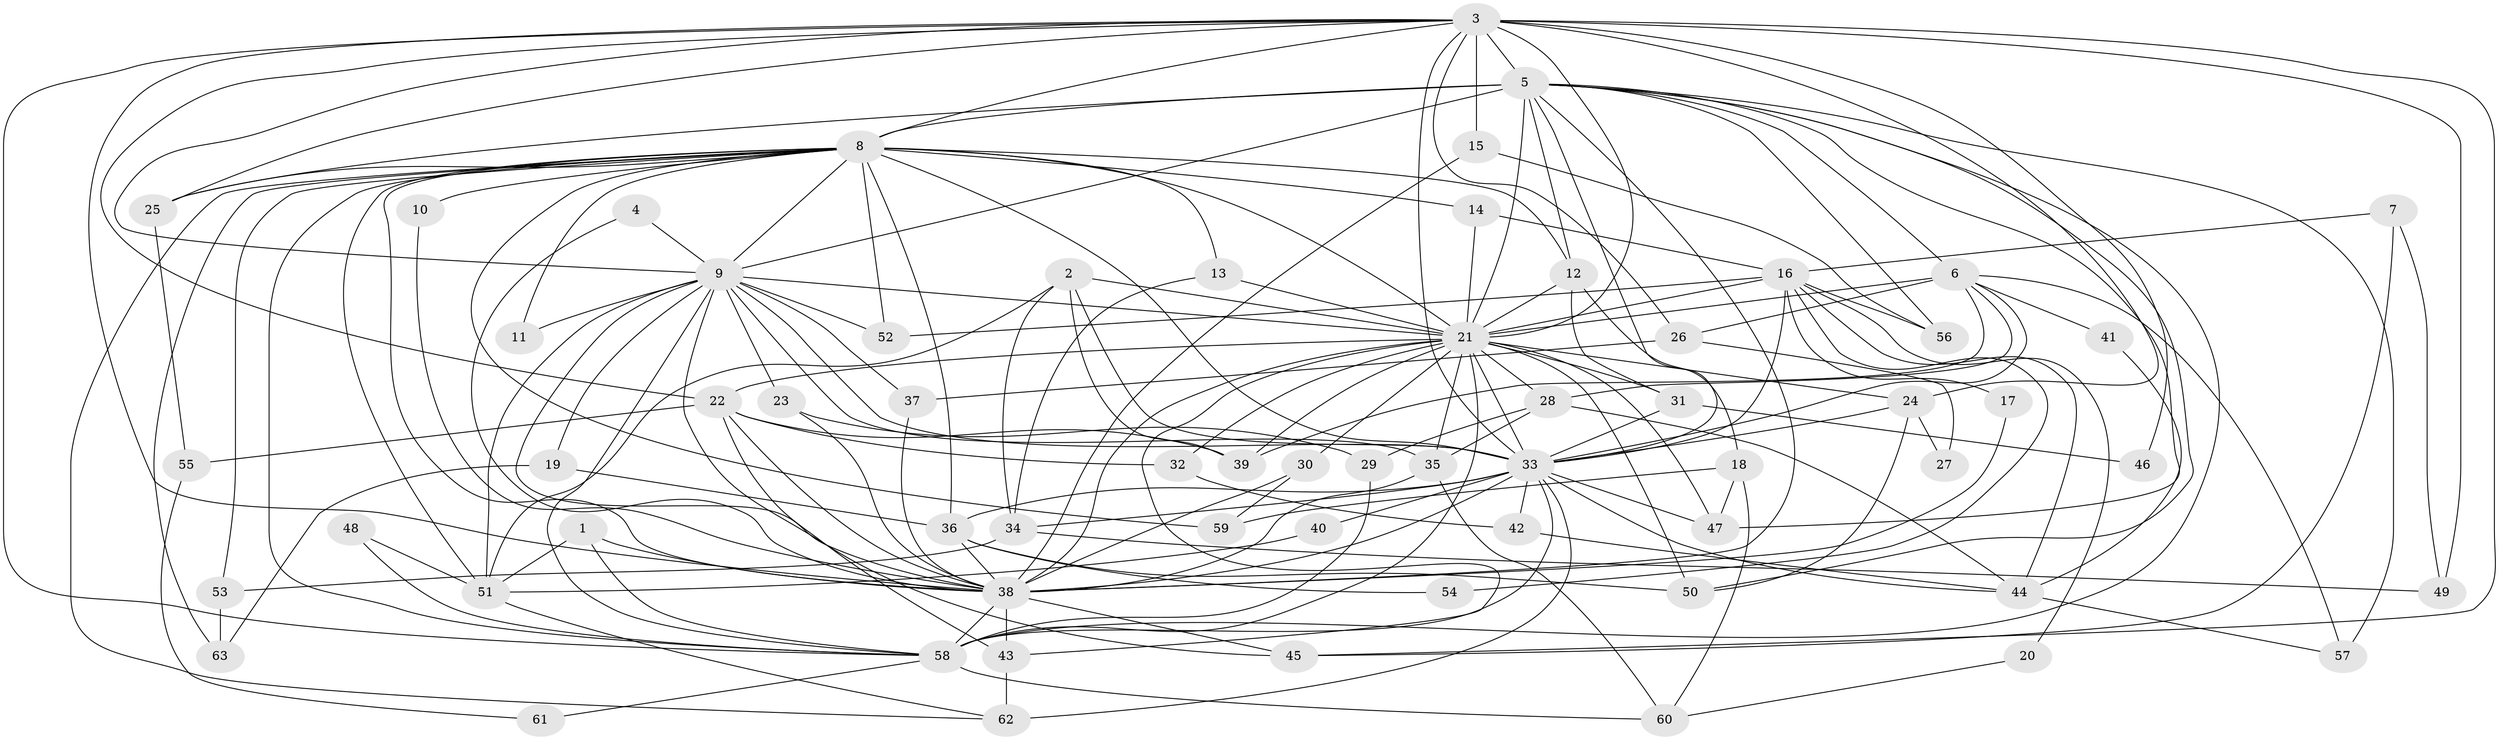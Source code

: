 // original degree distribution, {24: 0.008, 14: 0.008, 22: 0.008, 28: 0.008, 21: 0.008, 26: 0.008, 17: 0.016, 12: 0.008, 30: 0.008, 4: 0.096, 9: 0.008, 2: 0.472, 3: 0.256, 5: 0.04, 10: 0.008, 7: 0.024, 6: 0.016}
// Generated by graph-tools (version 1.1) at 2025/01/03/09/25 03:01:12]
// undirected, 63 vertices, 171 edges
graph export_dot {
graph [start="1"]
  node [color=gray90,style=filled];
  1;
  2;
  3;
  4;
  5;
  6;
  7;
  8;
  9;
  10;
  11;
  12;
  13;
  14;
  15;
  16;
  17;
  18;
  19;
  20;
  21;
  22;
  23;
  24;
  25;
  26;
  27;
  28;
  29;
  30;
  31;
  32;
  33;
  34;
  35;
  36;
  37;
  38;
  39;
  40;
  41;
  42;
  43;
  44;
  45;
  46;
  47;
  48;
  49;
  50;
  51;
  52;
  53;
  54;
  55;
  56;
  57;
  58;
  59;
  60;
  61;
  62;
  63;
  1 -- 38 [weight=1.0];
  1 -- 51 [weight=1.0];
  1 -- 58 [weight=1.0];
  2 -- 21 [weight=1.0];
  2 -- 33 [weight=1.0];
  2 -- 34 [weight=1.0];
  2 -- 39 [weight=1.0];
  2 -- 51 [weight=1.0];
  3 -- 5 [weight=2.0];
  3 -- 8 [weight=1.0];
  3 -- 9 [weight=2.0];
  3 -- 15 [weight=2.0];
  3 -- 21 [weight=3.0];
  3 -- 22 [weight=1.0];
  3 -- 24 [weight=1.0];
  3 -- 25 [weight=1.0];
  3 -- 26 [weight=2.0];
  3 -- 33 [weight=1.0];
  3 -- 38 [weight=1.0];
  3 -- 45 [weight=1.0];
  3 -- 46 [weight=1.0];
  3 -- 49 [weight=1.0];
  3 -- 58 [weight=1.0];
  4 -- 9 [weight=1.0];
  4 -- 38 [weight=1.0];
  5 -- 6 [weight=1.0];
  5 -- 8 [weight=2.0];
  5 -- 9 [weight=1.0];
  5 -- 12 [weight=1.0];
  5 -- 21 [weight=4.0];
  5 -- 25 [weight=1.0];
  5 -- 33 [weight=1.0];
  5 -- 38 [weight=1.0];
  5 -- 47 [weight=1.0];
  5 -- 50 [weight=1.0];
  5 -- 56 [weight=1.0];
  5 -- 57 [weight=1.0];
  5 -- 58 [weight=1.0];
  6 -- 21 [weight=1.0];
  6 -- 26 [weight=3.0];
  6 -- 28 [weight=1.0];
  6 -- 33 [weight=1.0];
  6 -- 39 [weight=1.0];
  6 -- 41 [weight=1.0];
  6 -- 57 [weight=1.0];
  7 -- 16 [weight=1.0];
  7 -- 45 [weight=1.0];
  7 -- 49 [weight=1.0];
  8 -- 9 [weight=1.0];
  8 -- 10 [weight=1.0];
  8 -- 11 [weight=1.0];
  8 -- 12 [weight=1.0];
  8 -- 13 [weight=1.0];
  8 -- 14 [weight=1.0];
  8 -- 21 [weight=4.0];
  8 -- 25 [weight=1.0];
  8 -- 33 [weight=3.0];
  8 -- 36 [weight=1.0];
  8 -- 38 [weight=1.0];
  8 -- 51 [weight=1.0];
  8 -- 52 [weight=1.0];
  8 -- 53 [weight=1.0];
  8 -- 58 [weight=2.0];
  8 -- 59 [weight=1.0];
  8 -- 62 [weight=1.0];
  8 -- 63 [weight=1.0];
  9 -- 11 [weight=1.0];
  9 -- 19 [weight=1.0];
  9 -- 21 [weight=4.0];
  9 -- 23 [weight=1.0];
  9 -- 33 [weight=1.0];
  9 -- 35 [weight=1.0];
  9 -- 37 [weight=1.0];
  9 -- 38 [weight=2.0];
  9 -- 45 [weight=1.0];
  9 -- 51 [weight=1.0];
  9 -- 52 [weight=1.0];
  9 -- 58 [weight=2.0];
  10 -- 38 [weight=1.0];
  12 -- 18 [weight=1.0];
  12 -- 21 [weight=1.0];
  12 -- 31 [weight=1.0];
  13 -- 21 [weight=1.0];
  13 -- 34 [weight=1.0];
  14 -- 16 [weight=1.0];
  14 -- 21 [weight=1.0];
  15 -- 38 [weight=1.0];
  15 -- 56 [weight=1.0];
  16 -- 17 [weight=1.0];
  16 -- 20 [weight=1.0];
  16 -- 21 [weight=1.0];
  16 -- 33 [weight=1.0];
  16 -- 44 [weight=1.0];
  16 -- 52 [weight=1.0];
  16 -- 54 [weight=1.0];
  16 -- 56 [weight=1.0];
  17 -- 38 [weight=1.0];
  18 -- 47 [weight=1.0];
  18 -- 59 [weight=1.0];
  18 -- 60 [weight=1.0];
  19 -- 36 [weight=1.0];
  19 -- 63 [weight=1.0];
  20 -- 60 [weight=1.0];
  21 -- 22 [weight=1.0];
  21 -- 24 [weight=1.0];
  21 -- 28 [weight=1.0];
  21 -- 30 [weight=1.0];
  21 -- 31 [weight=1.0];
  21 -- 32 [weight=1.0];
  21 -- 33 [weight=4.0];
  21 -- 35 [weight=1.0];
  21 -- 38 [weight=5.0];
  21 -- 39 [weight=1.0];
  21 -- 43 [weight=1.0];
  21 -- 47 [weight=1.0];
  21 -- 50 [weight=1.0];
  21 -- 58 [weight=4.0];
  22 -- 32 [weight=1.0];
  22 -- 38 [weight=1.0];
  22 -- 39 [weight=1.0];
  22 -- 43 [weight=1.0];
  22 -- 55 [weight=1.0];
  23 -- 29 [weight=1.0];
  23 -- 38 [weight=1.0];
  24 -- 27 [weight=1.0];
  24 -- 33 [weight=1.0];
  24 -- 50 [weight=1.0];
  25 -- 55 [weight=1.0];
  26 -- 27 [weight=1.0];
  26 -- 37 [weight=1.0];
  28 -- 29 [weight=1.0];
  28 -- 35 [weight=1.0];
  28 -- 44 [weight=1.0];
  29 -- 58 [weight=1.0];
  30 -- 38 [weight=2.0];
  30 -- 59 [weight=1.0];
  31 -- 33 [weight=1.0];
  31 -- 46 [weight=1.0];
  32 -- 42 [weight=1.0];
  33 -- 34 [weight=1.0];
  33 -- 36 [weight=1.0];
  33 -- 38 [weight=1.0];
  33 -- 40 [weight=1.0];
  33 -- 42 [weight=1.0];
  33 -- 44 [weight=1.0];
  33 -- 47 [weight=1.0];
  33 -- 58 [weight=1.0];
  33 -- 62 [weight=1.0];
  34 -- 49 [weight=1.0];
  34 -- 53 [weight=1.0];
  35 -- 38 [weight=1.0];
  35 -- 60 [weight=1.0];
  36 -- 38 [weight=2.0];
  36 -- 50 [weight=1.0];
  36 -- 54 [weight=1.0];
  37 -- 38 [weight=1.0];
  38 -- 43 [weight=3.0];
  38 -- 45 [weight=1.0];
  38 -- 58 [weight=1.0];
  40 -- 51 [weight=1.0];
  41 -- 44 [weight=1.0];
  42 -- 44 [weight=1.0];
  43 -- 62 [weight=1.0];
  44 -- 57 [weight=1.0];
  48 -- 51 [weight=1.0];
  48 -- 58 [weight=1.0];
  51 -- 62 [weight=1.0];
  53 -- 63 [weight=1.0];
  55 -- 61 [weight=1.0];
  58 -- 60 [weight=1.0];
  58 -- 61 [weight=1.0];
}
